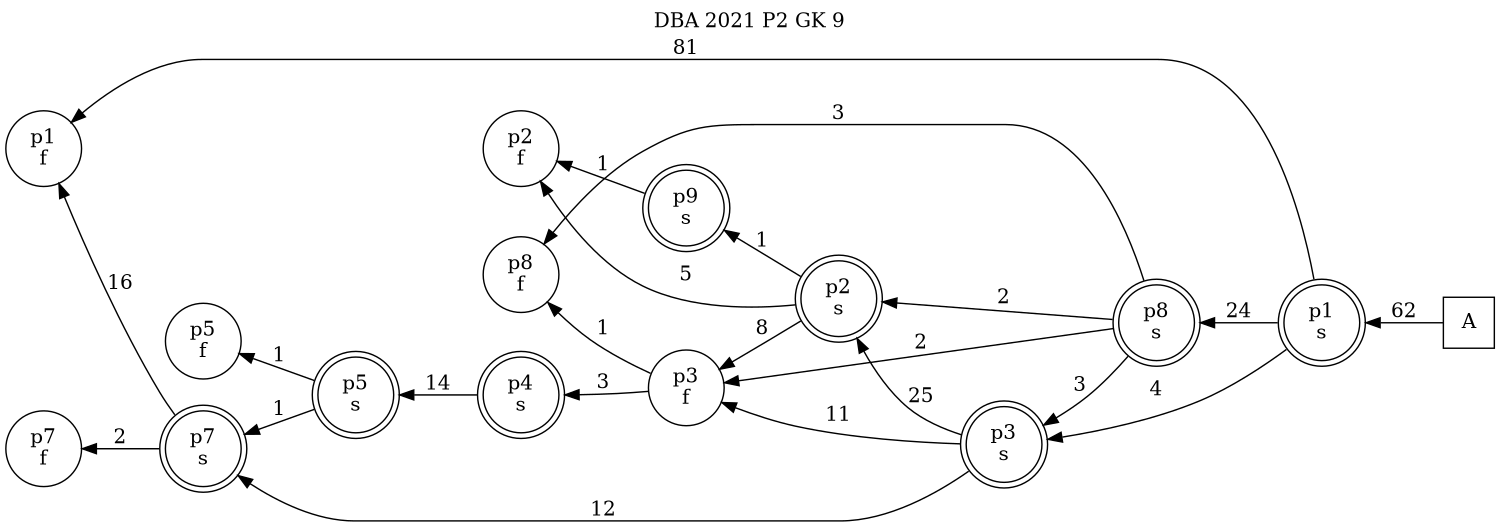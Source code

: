 digraph DBA_2021_P2_GK_9_GOOD {
labelloc="tl"
label= " DBA 2021 P2 GK 9 "
rankdir="RL";
graph [ size=" 10 , 10 !"]

"A" [shape="square" label="A"]
"p1_s" [shape="doublecircle" label="p1
s"]
"p3_s" [shape="doublecircle" label="p3
s"]
"p7_s" [shape="doublecircle" label="p7
s"]
"p7_f" [shape="circle" label="p7
f"]
"p1_f" [shape="circle" label="p1
f"]
"p8_s" [shape="doublecircle" label="p8
s"]
"p8_f" [shape="circle" label="p8
f"]
"p2_s" [shape="doublecircle" label="p2
s"]
"p3_f" [shape="circle" label="p3
f"]
"p2_f" [shape="circle" label="p2
f"]
"p9_s" [shape="doublecircle" label="p9
s"]
"p4_s" [shape="doublecircle" label="p4
s"]
"p5_s" [shape="doublecircle" label="p5
s"]
"p5_f" [shape="circle" label="p5
f"]
"A" -> "p1_s" [ label=62]
"p1_s" -> "p3_s" [ label=4]
"p1_s" -> "p1_f" [ label=81]
"p1_s" -> "p8_s" [ label=24]
"p3_s" -> "p7_s" [ label=12]
"p3_s" -> "p2_s" [ label=25]
"p3_s" -> "p3_f" [ label=11]
"p7_s" -> "p7_f" [ label=2]
"p7_s" -> "p1_f" [ label=16]
"p8_s" -> "p3_s" [ label=3]
"p8_s" -> "p8_f" [ label=3]
"p8_s" -> "p2_s" [ label=2]
"p8_s" -> "p3_f" [ label=2]
"p2_s" -> "p3_f" [ label=8]
"p2_s" -> "p2_f" [ label=5]
"p2_s" -> "p9_s" [ label=1]
"p3_f" -> "p8_f" [ label=1]
"p3_f" -> "p4_s" [ label=3]
"p9_s" -> "p2_f" [ label=1]
"p4_s" -> "p5_s" [ label=14]
"p5_s" -> "p7_s" [ label=1]
"p5_s" -> "p5_f" [ label=1]
}
